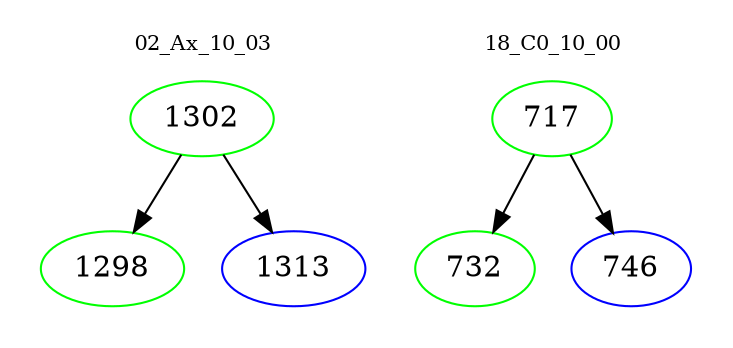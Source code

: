 digraph{
subgraph cluster_0 {
color = white
label = "02_Ax_10_03";
fontsize=10;
T0_1302 [label="1302", color="green"]
T0_1302 -> T0_1298 [color="black"]
T0_1298 [label="1298", color="green"]
T0_1302 -> T0_1313 [color="black"]
T0_1313 [label="1313", color="blue"]
}
subgraph cluster_1 {
color = white
label = "18_C0_10_00";
fontsize=10;
T1_717 [label="717", color="green"]
T1_717 -> T1_732 [color="black"]
T1_732 [label="732", color="green"]
T1_717 -> T1_746 [color="black"]
T1_746 [label="746", color="blue"]
}
}
